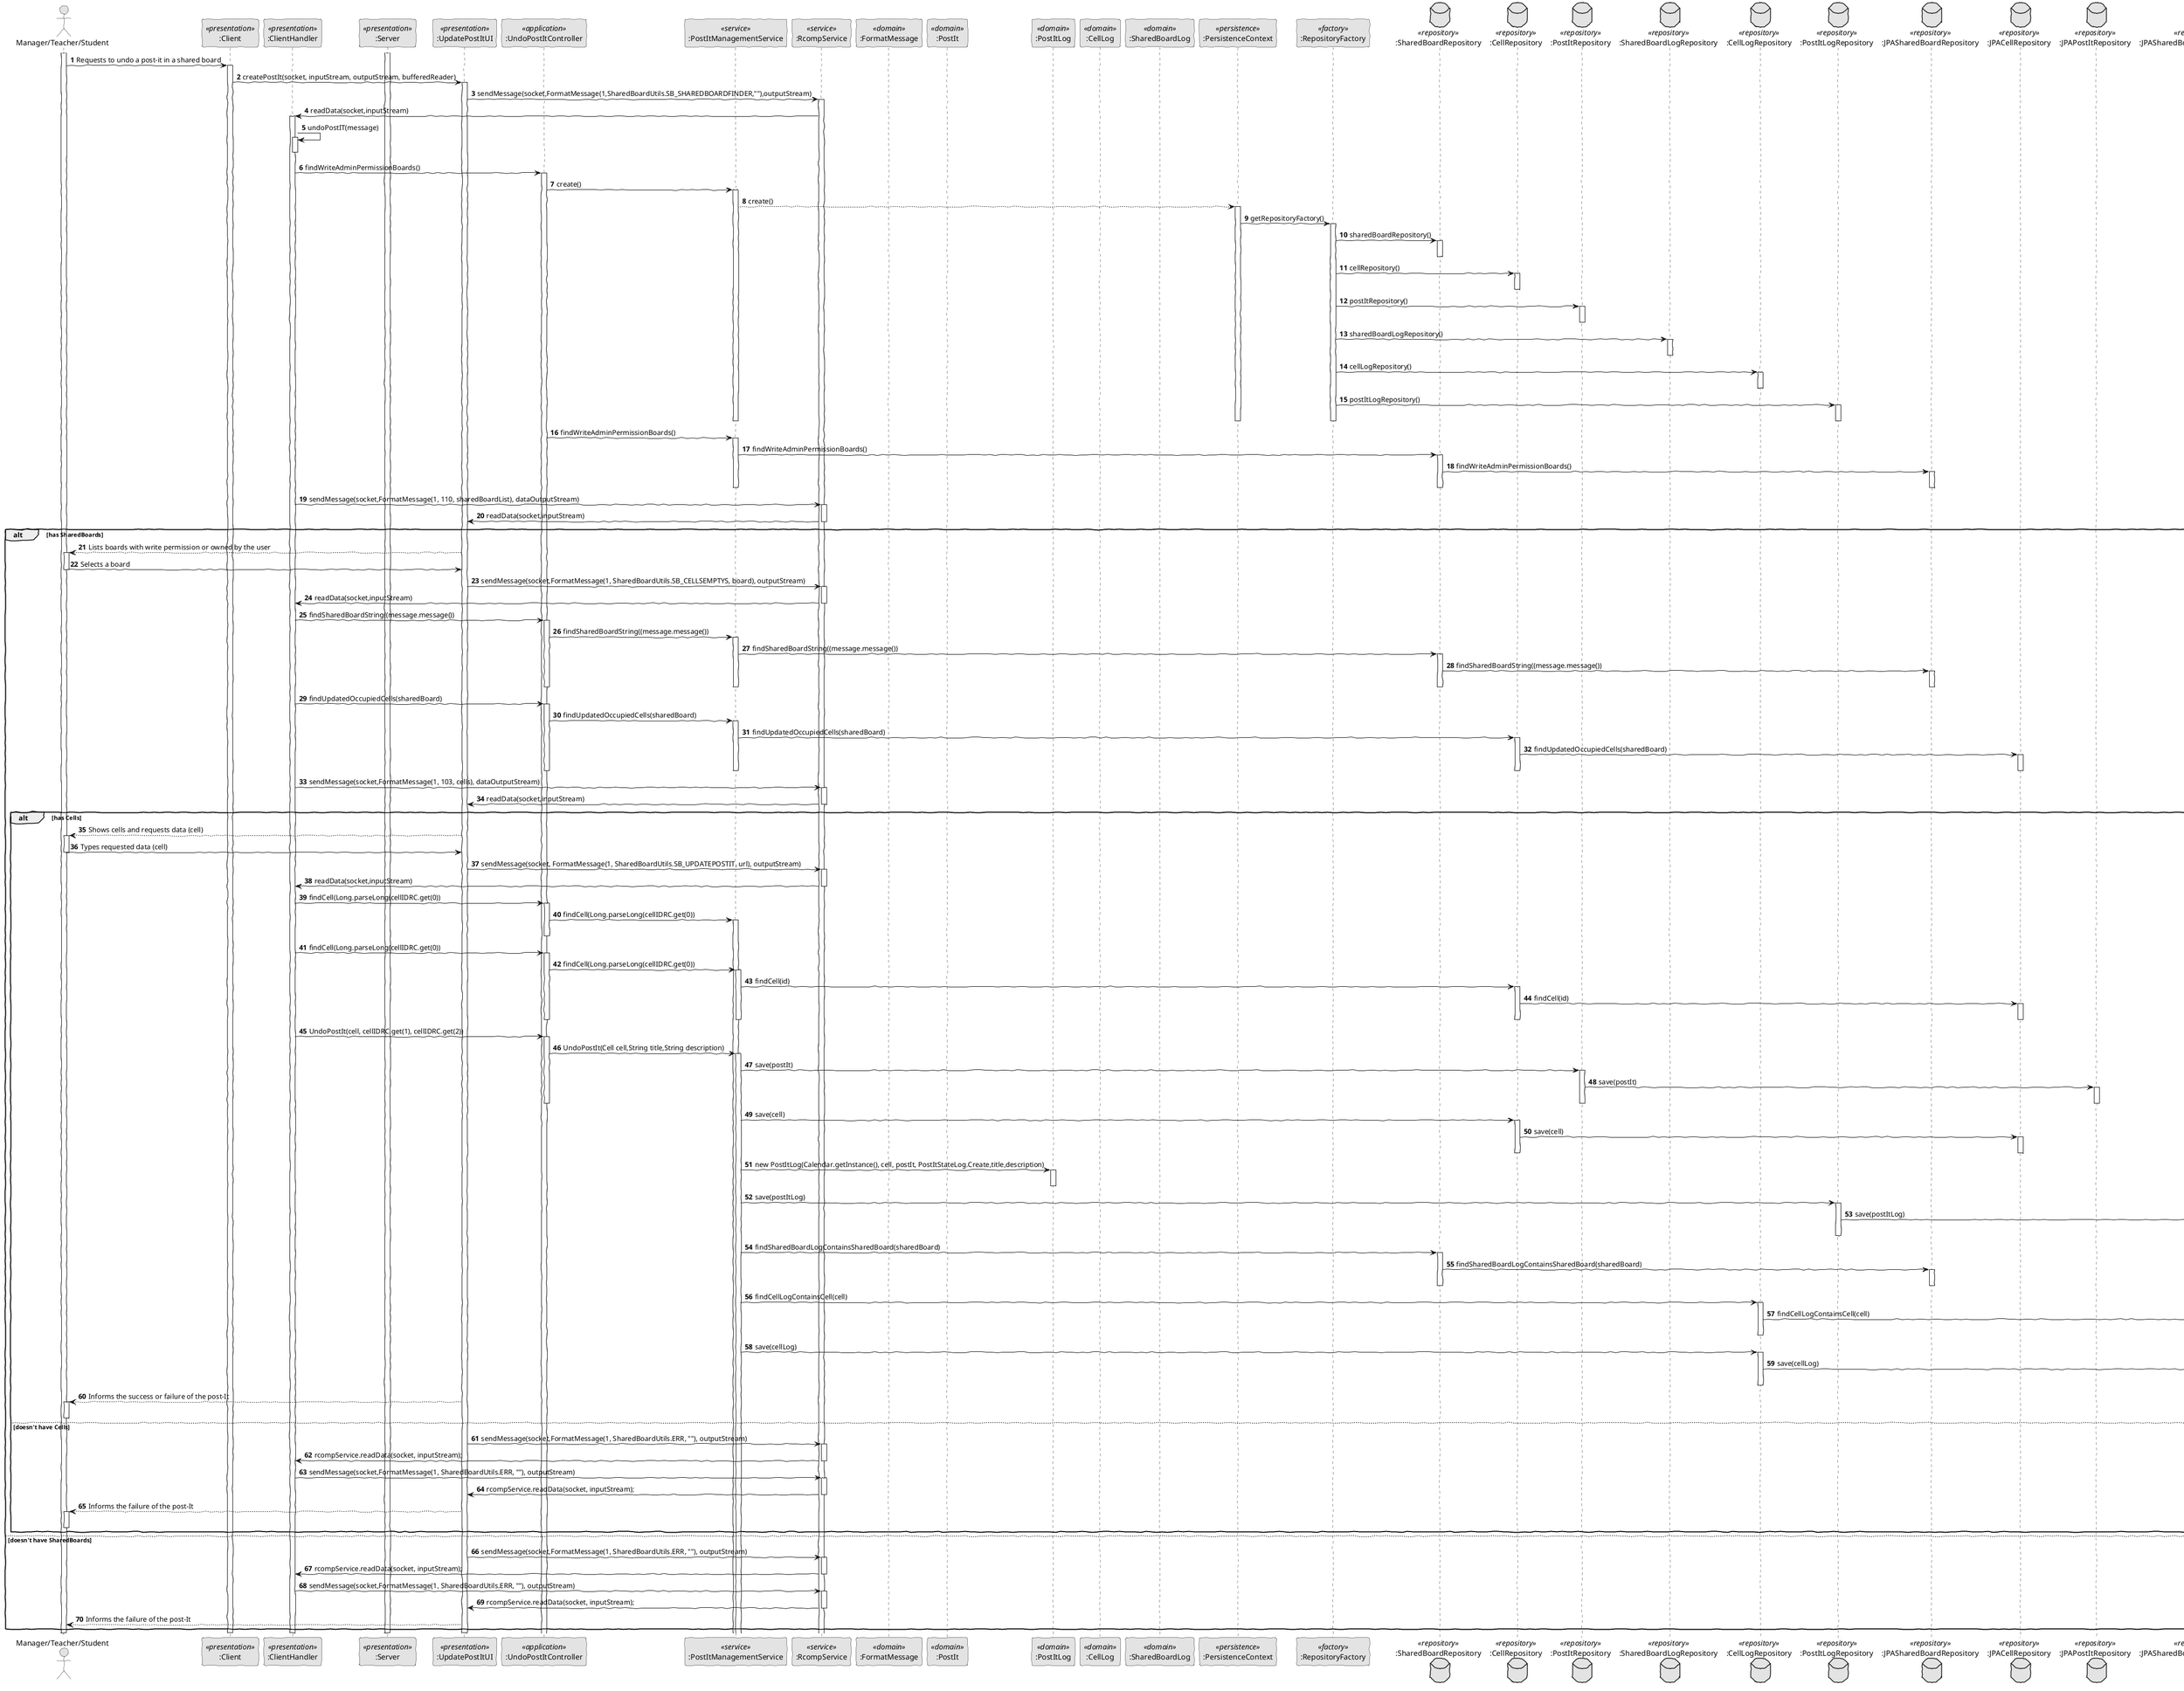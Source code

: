     @startuml
    'http://plantuml.com/skinparam.html
    autonumber
    skinparam handwritten true
    skinparam monochrome true
    skinparam packageStyle rect
    skinparam defaultFontName FG Virgil
    skinparam shadowing false

    actor "Manager/Teacher/Student" as Manager

    participant ":Client" as Client <<presentation>>
    participant ":ClientHandler" as ClientHandler <<presentation>>
    participant ":Server" as Server <<presentation>>

    participant ":UpdatePostItUI" as UI <<presentation>>
    participant ":UndoPostItController" as Controller <<application>>
    participant ":PostItManagementService" as PostItManagementService <<service>>
    participant ":RcompService" as RcompService <<service>>

    participant ":FormatMessage" as FormatMessage <<domain>>
    participant ":PostIt" as PostIt <<domain>>
    participant ":PostItLog" as PostItLog <<domain>>
    participant ":CellLog" as CellLog <<domain>>
    participant ":SharedBoardLog" as SharedBoardLog <<domain>>

    participant ":PersistenceContext" as Persistence <<persistence>>
    participant ":RepositoryFactory" as RepositoryFactory <<factory>>


    database ":SharedBoardRepository" as SharedBoardRepository <<repository>>
    database ":CellRepository" as CellRepository <<repository>>
    database ":PostItRepository" as PostItRepository <<repository>>
    database ":SharedBoardLogRepository" as SharedBoardLogRepository <<repository>>
    database ":CellLogRepository" as CellLogRepository <<repository>>
    database ":PostItLogRepository" as PostItLogRepository <<repository>>

    database ":JPASharedBoardRepository" as JPASharedBoardRepository <<repository>>
    database ":JPACellRepository" as JPACellRepository <<repository>>
    database ":JPAPostItRepository" as JPAPostItRepository <<repository>>
    database ":JPASharedBoardLogRepository" as JPASharedBoardLogRepository <<repository>>
    database ":JPACellLogRepository" as JPACellLogRepository <<repository>>
    database ":JPAPostItLogRepository" as JPAPostItLogRepository <<repository>>
    activate Server
    activate Manager

    Manager -> Client: Requests to undo a post-it in a shared board
    activate Client

    Client -> UI: createPostIt(socket, inputStream, outputStream, bufferedReader)
    activate UI
    UI -> RcompService: sendMessage(socket,FormatMessage(1,SharedBoardUtils.SB_SHAREDBOARDFINDER,""),outputStream)
    activate RcompService
    RcompService -> ClientHandler: readData(socket,inputStream)
    activate ClientHandler
    ClientHandler -> ClientHandler:  undoPostIT(message)
    activate ClientHandler
    deactivate ClientHandler

    ClientHandler -> Controller:  findWriteAdminPermissionBoards()
    activate Controller
    Controller -> PostItManagementService:  create()
    activate PostItManagementService
    PostItManagementService --> Persistence: create()
    activate Persistence

    Persistence -> RepositoryFactory: getRepositoryFactory()
    activate RepositoryFactory

    RepositoryFactory->SharedBoardRepository : sharedBoardRepository()
    activate SharedBoardRepository
    deactivate SharedBoardRepository
    RepositoryFactory->CellRepository: cellRepository()
    activate CellRepository
    deactivate CellRepository
    RepositoryFactory->PostItRepository: postItRepository()
    activate PostItRepository
    deactivate PostItRepository
    RepositoryFactory->SharedBoardLogRepository: sharedBoardLogRepository()
    activate SharedBoardLogRepository
    deactivate SharedBoardLogRepository
    RepositoryFactory->CellLogRepository: cellLogRepository()
    activate CellLogRepository
    deactivate CellLogRepository
    RepositoryFactory->PostItLogRepository: postItLogRepository()
    activate PostItLogRepository
    deactivate PostItLogRepository

    deactivate RepositoryFactory
    deactivate Persistence
    deactivate PostItManagementService

    Controller -> PostItManagementService:  findWriteAdminPermissionBoards()
    activate PostItManagementService

    PostItManagementService -> SharedBoardRepository:  findWriteAdminPermissionBoards()
    activate SharedBoardRepository

    SharedBoardRepository -> JPASharedBoardRepository:  findWriteAdminPermissionBoards()
    activate JPASharedBoardRepository
    deactivate JPASharedBoardRepository

    deactivate SharedBoardRepository
    deactivate PostItManagementService

    ClientHandler -> RcompService: sendMessage(socket,FormatMessage(1, 110, sharedBoardList), dataOutputStream)
    activate RcompService
    RcompService -> UI: readData(socket,inputStream)
    deactivate RcompService
    alt has SharedBoards
    UI --> Manager :Lists boards with write permission or owned by the user
    activate Manager
    Manager -> UI : Selects a board
    deactivate Manager

    UI -> RcompService: sendMessage(socket,FormatMessage(1, SharedBoardUtils.SB_CELLSEMPTYS, board), outputStream)
    activate RcompService
    RcompService -> ClientHandler: readData(socket,inputStream)
    deactivate RcompService

    ClientHandler -> Controller:  findSharedBoardString((message.message())
    activate Controller
    Controller -> PostItManagementService:  findSharedBoardString((message.message())

    activate PostItManagementService
    PostItManagementService -> SharedBoardRepository:  findSharedBoardString((message.message())

    activate SharedBoardRepository
    SharedBoardRepository -> JPASharedBoardRepository:  findSharedBoardString((message.message())
    activate JPASharedBoardRepository
    deactivate JPASharedBoardRepository

    deactivate SharedBoardRepository
    deactivate PostItManagementService
    deactivate Controller

    ClientHandler -> Controller:  findUpdatedOccupiedCells(sharedBoard)
    activate Controller

    Controller -> PostItManagementService:  findUpdatedOccupiedCells(sharedBoard)
    activate PostItManagementService

    PostItManagementService -> CellRepository:  findUpdatedOccupiedCells(sharedBoard)
    activate CellRepository

    CellRepository -> JPACellRepository: findUpdatedOccupiedCells(sharedBoard)
    activate JPACellRepository
    deactivate JPACellRepository

    deactivate CellRepository
    deactivate PostItManagementService
    deactivate Controller

    ClientHandler -> RcompService: sendMessage(socket,FormatMessage(1, 103, cells), dataOutputStream)
    activate RcompService
    RcompService -> UI: readData(socket,inputStream)
    deactivate RcompService

    alt has Cells

    UI --> Manager : Shows cells and requests data (cell)
    activate Manager
    Manager -> UI : Types requested data (cell)
    deactivate Manager
    UI -> RcompService: sendMessage(socket, FormatMessage(1, SharedBoardUtils.SB_UPDATEPOSTIT, url), outputStream)
    activate RcompService
    RcompService -> ClientHandler: readData(socket,inputStream)
    deactivate RcompService
    ClientHandler -> Controller: findCell(Long.parseLong(cellIDRC.get(0))
    activate Controller
    Controller -> PostItManagementService: findCell(Long.parseLong(cellIDRC.get(0))
    activate PostItManagementService
    deactivate Controller
    ClientHandler -> Controller: findCell(Long.parseLong(cellIDRC.get(0))
    activate Controller
    Controller -> PostItManagementService: findCell(Long.parseLong(cellIDRC.get(0))
    activate PostItManagementService
    PostItManagementService -> CellRepository: findCell(id)
    activate CellRepository

    CellRepository -> JPACellRepository: findCell(id)
    activate JPACellRepository
    deactivate JPACellRepository

    deactivate CellRepository
    deactivate PostItManagementService
    deactivate Controller


        ClientHandler -> Controller: UndoPostIt(cell, cellIDRC.get(1), cellIDRC.get(2))
        activate Controller

        Controller -> PostItManagementService: UndoPostIt(Cell cell,String title,String description)
        activate PostItManagementService

        PostItManagementService -> PostItRepository:  save(postIt)
        activate PostItRepository

        PostItRepository -> JPAPostItRepository: save(postIt)
        activate JPAPostItRepository
        deactivate JPAPostItRepository

        deactivate PostItRepository
        deactivate Controller


        PostItManagementService -> CellRepository:  save(cell)
        activate CellRepository

        CellRepository -> JPACellRepository: save(cell)
        activate JPACellRepository
        deactivate JPACellRepository

        deactivate CellRepository

        PostItManagementService -> PostItLog:  new PostItLog(Calendar.getInstance(), cell, postIt, PostItStateLog.Create,title,description)
        activate PostItLog
        deactivate PostItLog
        PostItManagementService -> PostItLogRepository:  save(postItLog)
        activate PostItLogRepository

        PostItLogRepository -> JPAPostItLogRepository: save(postItLog)
        activate JPAPostItLogRepository
        deactivate JPAPostItLogRepository

        deactivate PostItLogRepository


        PostItManagementService -> SharedBoardRepository:  findSharedBoardLogContainsSharedBoard(sharedBoard)
        activate SharedBoardRepository
        SharedBoardRepository -> JPASharedBoardRepository: findSharedBoardLogContainsSharedBoard(sharedBoard)
        activate JPASharedBoardRepository
        deactivate JPASharedBoardRepository

        deactivate SharedBoardRepository

        PostItManagementService -> CellLogRepository:findCellLogContainsCell(cell)
        activate CellLogRepository

        CellLogRepository -> JPACellLogRepository:findCellLogContainsCell(cell)
        activate JPACellLogRepository
        deactivate JPACellLogRepository

        deactivate CellLogRepository



        PostItManagementService -> CellLogRepository:save(cellLog)
        activate CellLogRepository
        CellLogRepository -> JPACellLogRepository:save(cellLog)
        activate JPACellLogRepository
        deactivate JPACellLogRepository

        deactivate CellLogRepository

        UI --> Manager : Informs the success or failure of the post-It
        activate Manager
        deactivate Manager
else doesn't have Cells
        UI -> RcompService: sendMessage(socket,FormatMessage(1, SharedBoardUtils.ERR, ""), outputStream)
        activate RcompService
        RcompService -> ClientHandler: rcompService.readData(socket, inputStream);
        deactivate RcompService
        ClientHandler -> RcompService: sendMessage(socket,FormatMessage(1, SharedBoardUtils.ERR, ""), outputStream)
        activate RcompService
        RcompService -> UI: rcompService.readData(socket, inputStream);
        deactivate RcompService
        UI --> Manager : Informs the failure of the post-It
        activate Manager
        deactivate Manager

end
else doesn't have SharedBoards
           UI -> RcompService: sendMessage(socket,FormatMessage(1, SharedBoardUtils.ERR, ""), outputStream)
           activate RcompService
           RcompService -> ClientHandler: rcompService.readData(socket, inputStream);
           deactivate RcompService

           ClientHandler -> RcompService: sendMessage(socket,FormatMessage(1, SharedBoardUtils.ERR, ""), outputStream)
           activate RcompService
           RcompService -> UI: rcompService.readData(socket, inputStream);
           deactivate RcompService
           UI --> Manager : Informs the failure of the post-It

end
deactivate UI
deactivate ClientHandler
deactivate Client
deactivate Manager
deactivate Server
@enduml